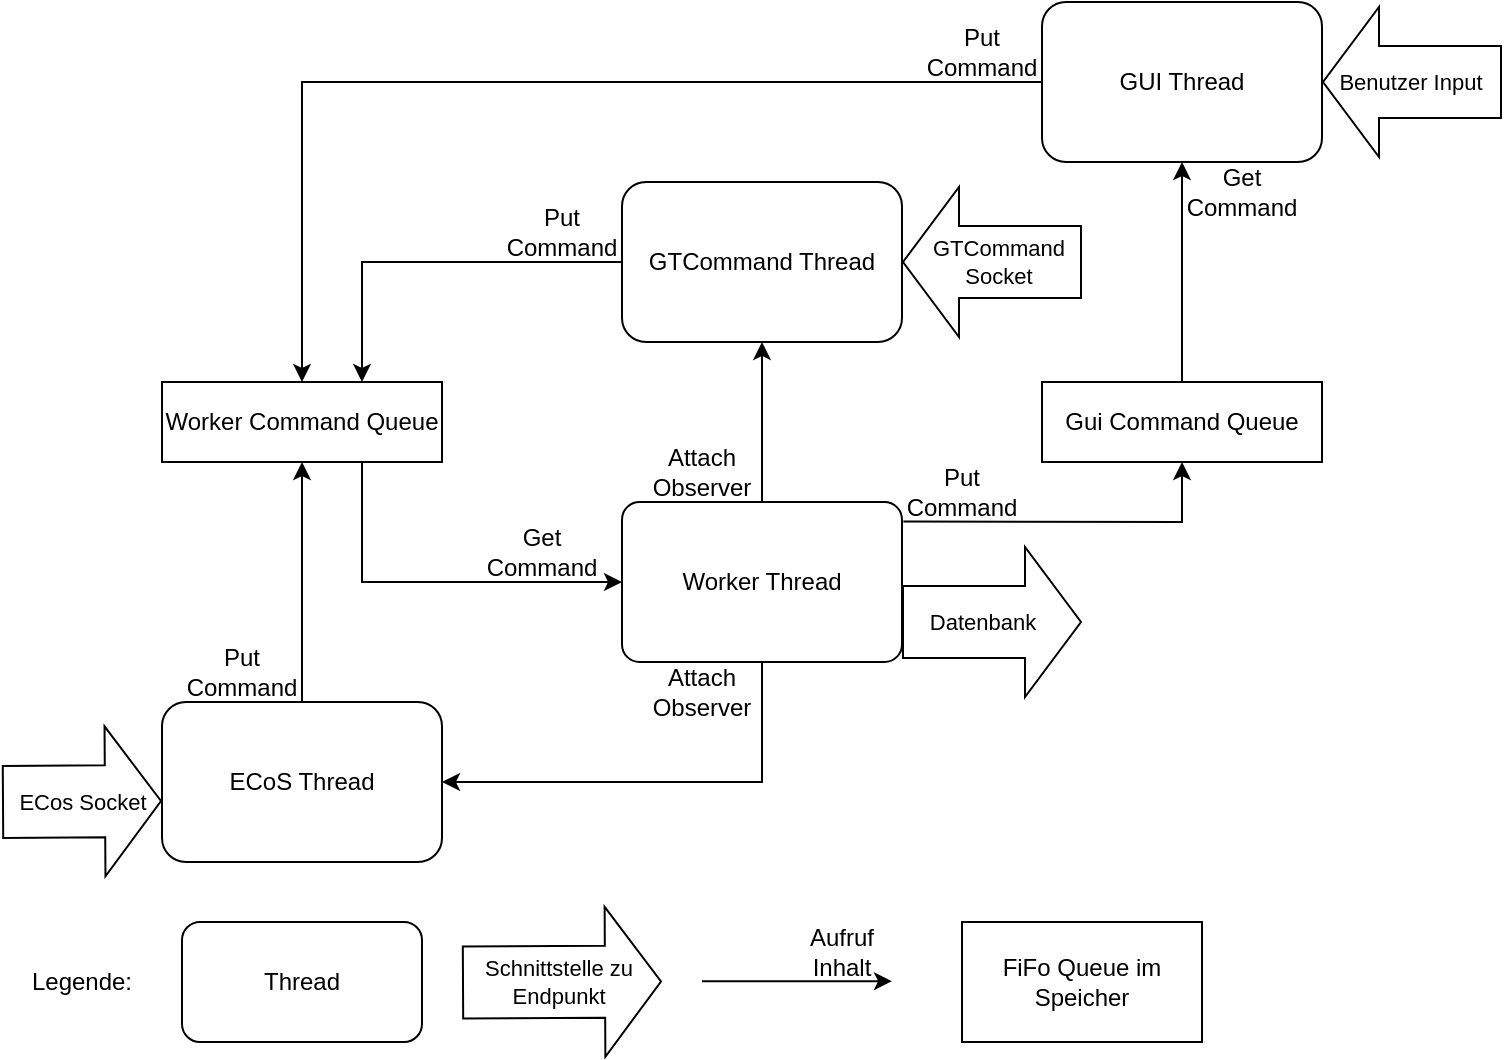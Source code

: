 <mxfile version="23.1.5" type="github">
  <diagram name="Page-1" id="ToANJIGu34HC7c5-Z4KE">
    <mxGraphModel dx="1418" dy="765" grid="1" gridSize="10" guides="1" tooltips="1" connect="1" arrows="1" fold="1" page="1" pageScale="1" pageWidth="850" pageHeight="1100" math="0" shadow="0">
      <root>
        <mxCell id="0" />
        <mxCell id="1" parent="0" />
        <mxCell id="X1dLM1PRq_ucBzWm9gV_-2" value="Worker Thread" style="rounded=1;whiteSpace=wrap;html=1;arcSize=11;strokeColor=default;align=center;verticalAlign=middle;fontFamily=Helvetica;fontSize=12;fontColor=default;fillColor=default;" parent="1" vertex="1">
          <mxGeometry x="330" y="320" width="140" height="80" as="geometry" />
        </mxCell>
        <mxCell id="X1dLM1PRq_ucBzWm9gV_-3" value="&lt;div&gt;ECoS Thread&lt;/div&gt;" style="rounded=1;whiteSpace=wrap;html=1;" parent="1" vertex="1">
          <mxGeometry x="100" y="420" width="140" height="80" as="geometry" />
        </mxCell>
        <mxCell id="X1dLM1PRq_ucBzWm9gV_-4" value="&lt;div&gt;GTCommand Thread&lt;/div&gt;" style="rounded=1;whiteSpace=wrap;html=1;" parent="1" vertex="1">
          <mxGeometry x="330" y="160" width="140" height="80" as="geometry" />
        </mxCell>
        <mxCell id="X1dLM1PRq_ucBzWm9gV_-5" value="GUI Thread" style="rounded=1;whiteSpace=wrap;html=1;" parent="1" vertex="1">
          <mxGeometry x="540" y="70" width="140" height="80" as="geometry" />
        </mxCell>
        <mxCell id="X1dLM1PRq_ucBzWm9gV_-6" value="" style="endArrow=classic;html=1;rounded=0;" parent="1" source="X1dLM1PRq_ucBzWm9gV_-3" target="X1dLM1PRq_ucBzWm9gV_-53" edge="1">
          <mxGeometry width="50" height="50" relative="1" as="geometry">
            <mxPoint x="160" y="310" as="sourcePoint" />
            <mxPoint x="210" y="260" as="targetPoint" />
            <Array as="points" />
          </mxGeometry>
        </mxCell>
        <mxCell id="X1dLM1PRq_ucBzWm9gV_-7" value="" style="endArrow=classic;html=1;rounded=0;exitX=0.5;exitY=1;exitDx=0;exitDy=0;entryX=1;entryY=0.5;entryDx=0;entryDy=0;" parent="1" source="X1dLM1PRq_ucBzWm9gV_-2" target="X1dLM1PRq_ucBzWm9gV_-3" edge="1">
          <mxGeometry width="50" height="50" relative="1" as="geometry">
            <mxPoint x="290" y="440" as="sourcePoint" />
            <mxPoint x="310" y="540" as="targetPoint" />
            <Array as="points">
              <mxPoint x="400" y="460" />
            </Array>
          </mxGeometry>
        </mxCell>
        <mxCell id="X1dLM1PRq_ucBzWm9gV_-24" value="&lt;div&gt;Attach&lt;/div&gt;&lt;div&gt;Observer&lt;br&gt;&lt;/div&gt;" style="text;html=1;align=center;verticalAlign=middle;whiteSpace=wrap;rounded=0;" parent="1" vertex="1">
          <mxGeometry x="340" y="400" width="60" height="30" as="geometry" />
        </mxCell>
        <mxCell id="X1dLM1PRq_ucBzWm9gV_-25" style="edgeStyle=orthogonalEdgeStyle;rounded=0;orthogonalLoop=1;jettySize=auto;html=1;exitX=0.5;exitY=1;exitDx=0;exitDy=0;" parent="1" source="X1dLM1PRq_ucBzWm9gV_-24" target="X1dLM1PRq_ucBzWm9gV_-24" edge="1">
          <mxGeometry relative="1" as="geometry" />
        </mxCell>
        <mxCell id="X1dLM1PRq_ucBzWm9gV_-28" value="&lt;div&gt;Put&lt;/div&gt;&lt;div&gt;Command&lt;br&gt;&lt;/div&gt;" style="text;html=1;align=center;verticalAlign=middle;whiteSpace=wrap;rounded=0;" parent="1" vertex="1">
          <mxGeometry x="270" y="170" width="60" height="30" as="geometry" />
        </mxCell>
        <mxCell id="X1dLM1PRq_ucBzWm9gV_-29" value="&lt;div&gt;Get&lt;/div&gt;&lt;div&gt;Command&lt;br&gt;&lt;/div&gt;" style="text;html=1;align=center;verticalAlign=middle;whiteSpace=wrap;rounded=0;" parent="1" vertex="1">
          <mxGeometry x="260" y="330" width="60" height="30" as="geometry" />
        </mxCell>
        <mxCell id="X1dLM1PRq_ucBzWm9gV_-34" value="&lt;div&gt;Attach&lt;/div&gt;&lt;div&gt;Observer&lt;br&gt;&lt;/div&gt;" style="text;html=1;align=center;verticalAlign=middle;whiteSpace=wrap;rounded=0;" parent="1" vertex="1">
          <mxGeometry x="340" y="290" width="60" height="30" as="geometry" />
        </mxCell>
        <mxCell id="X1dLM1PRq_ucBzWm9gV_-41" value="" style="shape=flexArrow;endArrow=classic;html=1;rounded=0;endWidth=38;endSize=9;width=36;" parent="1" edge="1">
          <mxGeometry width="50" height="50" relative="1" as="geometry">
            <mxPoint x="20" y="470" as="sourcePoint" />
            <mxPoint x="100" y="469.5" as="targetPoint" />
          </mxGeometry>
        </mxCell>
        <mxCell id="X1dLM1PRq_ucBzWm9gV_-43" value="ECos Socket" style="edgeLabel;html=1;align=center;verticalAlign=middle;resizable=0;points=[];" parent="X1dLM1PRq_ucBzWm9gV_-41" vertex="1" connectable="0">
          <mxGeometry x="-0.2" y="-3" relative="1" as="geometry">
            <mxPoint x="8" y="-3" as="offset" />
          </mxGeometry>
        </mxCell>
        <mxCell id="X1dLM1PRq_ucBzWm9gV_-46" value="" style="shape=flexArrow;endArrow=classic;html=1;rounded=0;endWidth=38;endSize=9;width=36;entryX=1;entryY=0.5;entryDx=0;entryDy=0;" parent="1" target="X1dLM1PRq_ucBzWm9gV_-5" edge="1">
          <mxGeometry width="50" height="50" relative="1" as="geometry">
            <mxPoint x="770" y="110" as="sourcePoint" />
            <mxPoint x="816.663" y="80" as="targetPoint" />
          </mxGeometry>
        </mxCell>
        <mxCell id="X1dLM1PRq_ucBzWm9gV_-47" value="Benutzer Input" style="edgeLabel;html=1;align=center;verticalAlign=middle;resizable=0;points=[];" parent="X1dLM1PRq_ucBzWm9gV_-46" vertex="1" connectable="0">
          <mxGeometry x="-0.2" y="-3" relative="1" as="geometry">
            <mxPoint x="-10" y="3" as="offset" />
          </mxGeometry>
        </mxCell>
        <mxCell id="X1dLM1PRq_ucBzWm9gV_-50" value="" style="shape=flexArrow;endArrow=classic;html=1;rounded=0;endWidth=38;endSize=9;width=36;" parent="1" edge="1">
          <mxGeometry width="50" height="50" relative="1" as="geometry">
            <mxPoint x="560" y="200" as="sourcePoint" />
            <mxPoint x="470" y="199.997" as="targetPoint" />
          </mxGeometry>
        </mxCell>
        <mxCell id="X1dLM1PRq_ucBzWm9gV_-51" value="&lt;div&gt;GTCommand&lt;/div&gt;&lt;div&gt;Socket&lt;br&gt;&lt;/div&gt;" style="edgeLabel;html=1;align=center;verticalAlign=middle;resizable=0;points=[];" parent="X1dLM1PRq_ucBzWm9gV_-50" vertex="1" connectable="0">
          <mxGeometry x="-0.2" y="-3" relative="1" as="geometry">
            <mxPoint x="-6" y="3" as="offset" />
          </mxGeometry>
        </mxCell>
        <mxCell id="X1dLM1PRq_ucBzWm9gV_-53" value="Worker Command Queue" style="rounded=0;whiteSpace=wrap;html=1;" parent="1" vertex="1">
          <mxGeometry x="100" y="260" width="140" height="40" as="geometry" />
        </mxCell>
        <mxCell id="X1dLM1PRq_ucBzWm9gV_-54" value="&lt;div&gt;Gui Command Queue&lt;br&gt;&lt;/div&gt;" style="rounded=0;whiteSpace=wrap;html=1;" parent="1" vertex="1">
          <mxGeometry x="540" y="260" width="140" height="40" as="geometry" />
        </mxCell>
        <mxCell id="X1dLM1PRq_ucBzWm9gV_-61" value="" style="endArrow=classic;html=1;rounded=0;exitX=0;exitY=0.5;exitDx=0;exitDy=0;" parent="1" source="X1dLM1PRq_ucBzWm9gV_-4" edge="1">
          <mxGeometry width="50" height="50" relative="1" as="geometry">
            <mxPoint x="510" y="460" as="sourcePoint" />
            <mxPoint x="200" y="260" as="targetPoint" />
            <Array as="points">
              <mxPoint x="200" y="200" />
            </Array>
          </mxGeometry>
        </mxCell>
        <mxCell id="YD76ubpA7xGGVRLklpL1-1" value="&lt;div&gt;Put&lt;/div&gt;&lt;div&gt;Command&lt;br&gt;&lt;/div&gt;" style="text;html=1;align=center;verticalAlign=middle;whiteSpace=wrap;rounded=0;" vertex="1" parent="1">
          <mxGeometry x="110" y="390" width="60" height="30" as="geometry" />
        </mxCell>
        <mxCell id="YD76ubpA7xGGVRLklpL1-2" value="" style="endArrow=classic;html=1;rounded=0;entryX=0;entryY=0.5;entryDx=0;entryDy=0;" edge="1" parent="1" target="X1dLM1PRq_ucBzWm9gV_-2">
          <mxGeometry width="50" height="50" relative="1" as="geometry">
            <mxPoint x="200" y="300" as="sourcePoint" />
            <mxPoint x="310" y="360" as="targetPoint" />
            <Array as="points">
              <mxPoint x="200" y="360" />
            </Array>
          </mxGeometry>
        </mxCell>
        <mxCell id="YD76ubpA7xGGVRLklpL1-5" value="" style="endArrow=classic;html=1;rounded=0;entryX=0.5;entryY=0;entryDx=0;entryDy=0;" edge="1" parent="1" source="X1dLM1PRq_ucBzWm9gV_-5" target="X1dLM1PRq_ucBzWm9gV_-53">
          <mxGeometry width="50" height="50" relative="1" as="geometry">
            <mxPoint x="400" y="320" as="sourcePoint" />
            <mxPoint x="450" y="270" as="targetPoint" />
            <Array as="points">
              <mxPoint x="170" y="110" />
            </Array>
          </mxGeometry>
        </mxCell>
        <mxCell id="YD76ubpA7xGGVRLklpL1-8" value="" style="shape=flexArrow;endArrow=classic;html=1;rounded=0;endWidth=38;endSize=9;width=36;exitX=1.006;exitY=0.845;exitDx=0;exitDy=0;exitPerimeter=0;" edge="1" parent="1">
          <mxGeometry width="50" height="50" relative="1" as="geometry">
            <mxPoint x="470" y="380.0" as="sourcePoint" />
            <mxPoint x="560" y="380" as="targetPoint" />
            <Array as="points" />
          </mxGeometry>
        </mxCell>
        <mxCell id="YD76ubpA7xGGVRLklpL1-9" value="Datenbank" style="edgeLabel;html=1;align=center;verticalAlign=middle;resizable=0;points=[];" vertex="1" connectable="0" parent="YD76ubpA7xGGVRLklpL1-8">
          <mxGeometry x="-0.2" y="-3" relative="1" as="geometry">
            <mxPoint x="4" y="-3" as="offset" />
          </mxGeometry>
        </mxCell>
        <mxCell id="YD76ubpA7xGGVRLklpL1-11" value="&lt;div&gt;Get&lt;/div&gt;&lt;div&gt;Command&lt;br&gt;&lt;/div&gt;" style="text;html=1;align=center;verticalAlign=middle;whiteSpace=wrap;rounded=0;" vertex="1" parent="1">
          <mxGeometry x="610" y="150" width="60" height="30" as="geometry" />
        </mxCell>
        <mxCell id="YD76ubpA7xGGVRLklpL1-14" value="&lt;div&gt;Put&lt;/div&gt;&lt;div&gt;Command&lt;br&gt;&lt;/div&gt;" style="text;html=1;align=center;verticalAlign=middle;whiteSpace=wrap;rounded=0;" vertex="1" parent="1">
          <mxGeometry x="480" y="80" width="60" height="30" as="geometry" />
        </mxCell>
        <mxCell id="YD76ubpA7xGGVRLklpL1-15" value="&lt;div&gt;Put&lt;/div&gt;&lt;div&gt;Command&lt;br&gt;&lt;/div&gt;" style="text;html=1;align=center;verticalAlign=middle;whiteSpace=wrap;rounded=0;" vertex="1" parent="1">
          <mxGeometry x="470" y="300" width="60" height="30" as="geometry" />
        </mxCell>
        <mxCell id="YD76ubpA7xGGVRLklpL1-17" value="" style="endArrow=classic;html=1;rounded=0;entryX=0.5;entryY=1;entryDx=0;entryDy=0;exitX=0.5;exitY=0;exitDx=0;exitDy=0;" edge="1" parent="1" source="X1dLM1PRq_ucBzWm9gV_-2" target="X1dLM1PRq_ucBzWm9gV_-4">
          <mxGeometry width="50" height="50" relative="1" as="geometry">
            <mxPoint x="520" y="280" as="sourcePoint" />
            <mxPoint x="570" y="230" as="targetPoint" />
          </mxGeometry>
        </mxCell>
        <mxCell id="YD76ubpA7xGGVRLklpL1-18" value="" style="endArrow=classic;html=1;rounded=0;exitX=1.005;exitY=0.122;exitDx=0;exitDy=0;exitPerimeter=0;entryX=0.5;entryY=1;entryDx=0;entryDy=0;" edge="1" parent="1" source="X1dLM1PRq_ucBzWm9gV_-2" target="X1dLM1PRq_ucBzWm9gV_-54">
          <mxGeometry width="50" height="50" relative="1" as="geometry">
            <mxPoint x="480" y="330" as="sourcePoint" />
            <mxPoint x="710" y="340" as="targetPoint" />
            <Array as="points">
              <mxPoint x="610" y="330" />
            </Array>
          </mxGeometry>
        </mxCell>
        <mxCell id="YD76ubpA7xGGVRLklpL1-19" value="" style="endArrow=classic;html=1;rounded=0;" edge="1" parent="1" source="X1dLM1PRq_ucBzWm9gV_-54" target="X1dLM1PRq_ucBzWm9gV_-5">
          <mxGeometry width="50" height="50" relative="1" as="geometry">
            <mxPoint x="690" y="220" as="sourcePoint" />
            <mxPoint x="740" y="170" as="targetPoint" />
          </mxGeometry>
        </mxCell>
        <mxCell id="YD76ubpA7xGGVRLklpL1-23" value="Legende:" style="text;html=1;align=center;verticalAlign=middle;whiteSpace=wrap;rounded=0;" vertex="1" parent="1">
          <mxGeometry x="30" y="545" width="60" height="30" as="geometry" />
        </mxCell>
        <mxCell id="YD76ubpA7xGGVRLklpL1-24" value="Thread" style="rounded=1;whiteSpace=wrap;html=1;" vertex="1" parent="1">
          <mxGeometry x="110" y="530" width="120" height="60" as="geometry" />
        </mxCell>
        <mxCell id="YD76ubpA7xGGVRLklpL1-26" value="" style="shape=flexArrow;endArrow=classic;html=1;rounded=0;endWidth=38;endSize=9;width=36;" edge="1" parent="1">
          <mxGeometry width="50" height="50" relative="1" as="geometry">
            <mxPoint x="250" y="560.25" as="sourcePoint" />
            <mxPoint x="350" y="559.75" as="targetPoint" />
          </mxGeometry>
        </mxCell>
        <mxCell id="YD76ubpA7xGGVRLklpL1-27" value="Schnittstelle zu &lt;br&gt;Endpunkt" style="edgeLabel;html=1;align=center;verticalAlign=middle;resizable=0;points=[];" vertex="1" connectable="0" parent="YD76ubpA7xGGVRLklpL1-26">
          <mxGeometry x="-0.2" y="-3" relative="1" as="geometry">
            <mxPoint x="8" y="-3" as="offset" />
          </mxGeometry>
        </mxCell>
        <mxCell id="YD76ubpA7xGGVRLklpL1-28" value="" style="endArrow=classic;html=1;rounded=0;" edge="1" parent="1">
          <mxGeometry width="50" height="50" relative="1" as="geometry">
            <mxPoint x="370" y="559.57" as="sourcePoint" />
            <mxPoint x="465" y="559.57" as="targetPoint" />
          </mxGeometry>
        </mxCell>
        <mxCell id="YD76ubpA7xGGVRLklpL1-29" value="FiFo Queue im Speicher" style="rounded=0;whiteSpace=wrap;html=1;" vertex="1" parent="1">
          <mxGeometry x="500" y="530" width="120" height="60" as="geometry" />
        </mxCell>
        <mxCell id="YD76ubpA7xGGVRLklpL1-31" value="Aufruf&lt;br&gt;Inhalt" style="text;html=1;align=center;verticalAlign=middle;whiteSpace=wrap;rounded=0;" vertex="1" parent="1">
          <mxGeometry x="410" y="530" width="60" height="30" as="geometry" />
        </mxCell>
      </root>
    </mxGraphModel>
  </diagram>
</mxfile>
